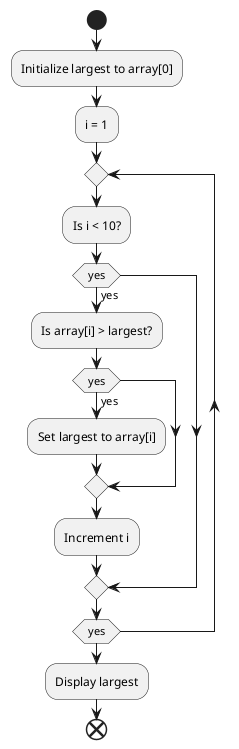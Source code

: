 @startuml
start
:Initialize largest to array[0];
:i = 1;
repeat
  :Is i < 10?;
  if (yes) then (yes)
    :Is array[i] > largest?;
    if (yes) then (yes)
      :Set largest to array[i];
    endif
    :Increment i;
  endif
repeat while (yes)
:Display largest;
end
@enduml